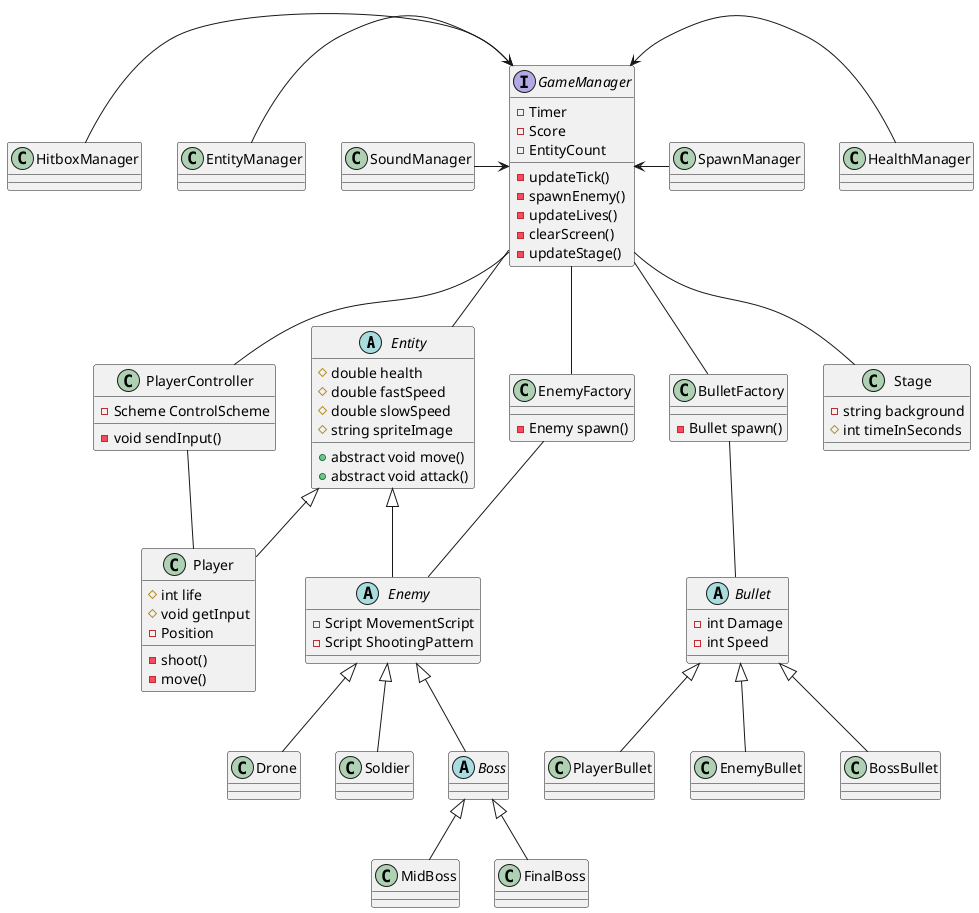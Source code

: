 @startuml
/'
Private   :  -
Protected :  #
public    :  + 
'/
abstract Entity
Entity : #double health
Entity : #double fastSpeed 
Entity : #double slowSpeed 
Entity : #string spriteImage

Entity : +abstract void move()
Entity : +abstract void attack()

'--- God Class ---'
interface GameManager
GameManager -- PlayerController
GameManager -- Entity
GameManager -- BulletFactory
GameManager -- Stage
GameManager : -Timer
GameManager : -Score
GameManager : -EntityCount
GameManager : -updateTick()
GameManager -- EnemyFactory
GameManager : -spawnEnemy()
GameManager : -updateLives()
GameManager : -clearScreen()
GameManager : -updateStage()

class HitboxManager
HitboxManager -> GameManager
class EntityManager
EntityManager -> GameManager
class SoundManager
SoundManager -> GameManager
class HealthManager
GameManager <- HealthManager
class SpawnManager
GameManager <- SpawnManager


'--- Player Stuff ---'
class Player 
Entity <|-- Player 
Player : #int life
Player : #void getInput
Player : -Position
Player : -shoot()
Player : -move()



class PlayerController
PlayerController -- Player
PlayerController : -Scheme ControlScheme 
PlayerController : -void sendInput()
'--- Enemy Stuff ---'
abstract Enemy
Entity <|-- Enemy
Enemy : -Script MovementScript
Enemy : -Script ShootingPattern

class Drone
Enemy <|-- Drone

class Soldier
Enemy <|-- Soldier

abstract Boss
Enemy <|-- Boss

class MidBoss
Boss <|-- MidBoss

class FinalBoss
Boss <|-- FinalBoss

'--- Bullet Stuff ---'
abstract Bullet
BulletFactory -- Bullet
Bullet : -int Damage
Bullet : -int Speed

class PlayerBullet
Bullet <|-- PlayerBullet

class EnemyBullet
Bullet <|-- EnemyBullet

class BossBullet
Bullet <|-- BossBullet

'--- Factory Stuff ---'
class BulletFactory
BulletFactory : -Bullet spawn()

class EnemyFactory
EnemyFactory -- Enemy
EnemyFactory : -Enemy spawn()

'--- Stage Stuff ---'
class Stage
Stage : -string background
Stage : #int timeInSeconds 

@enduml